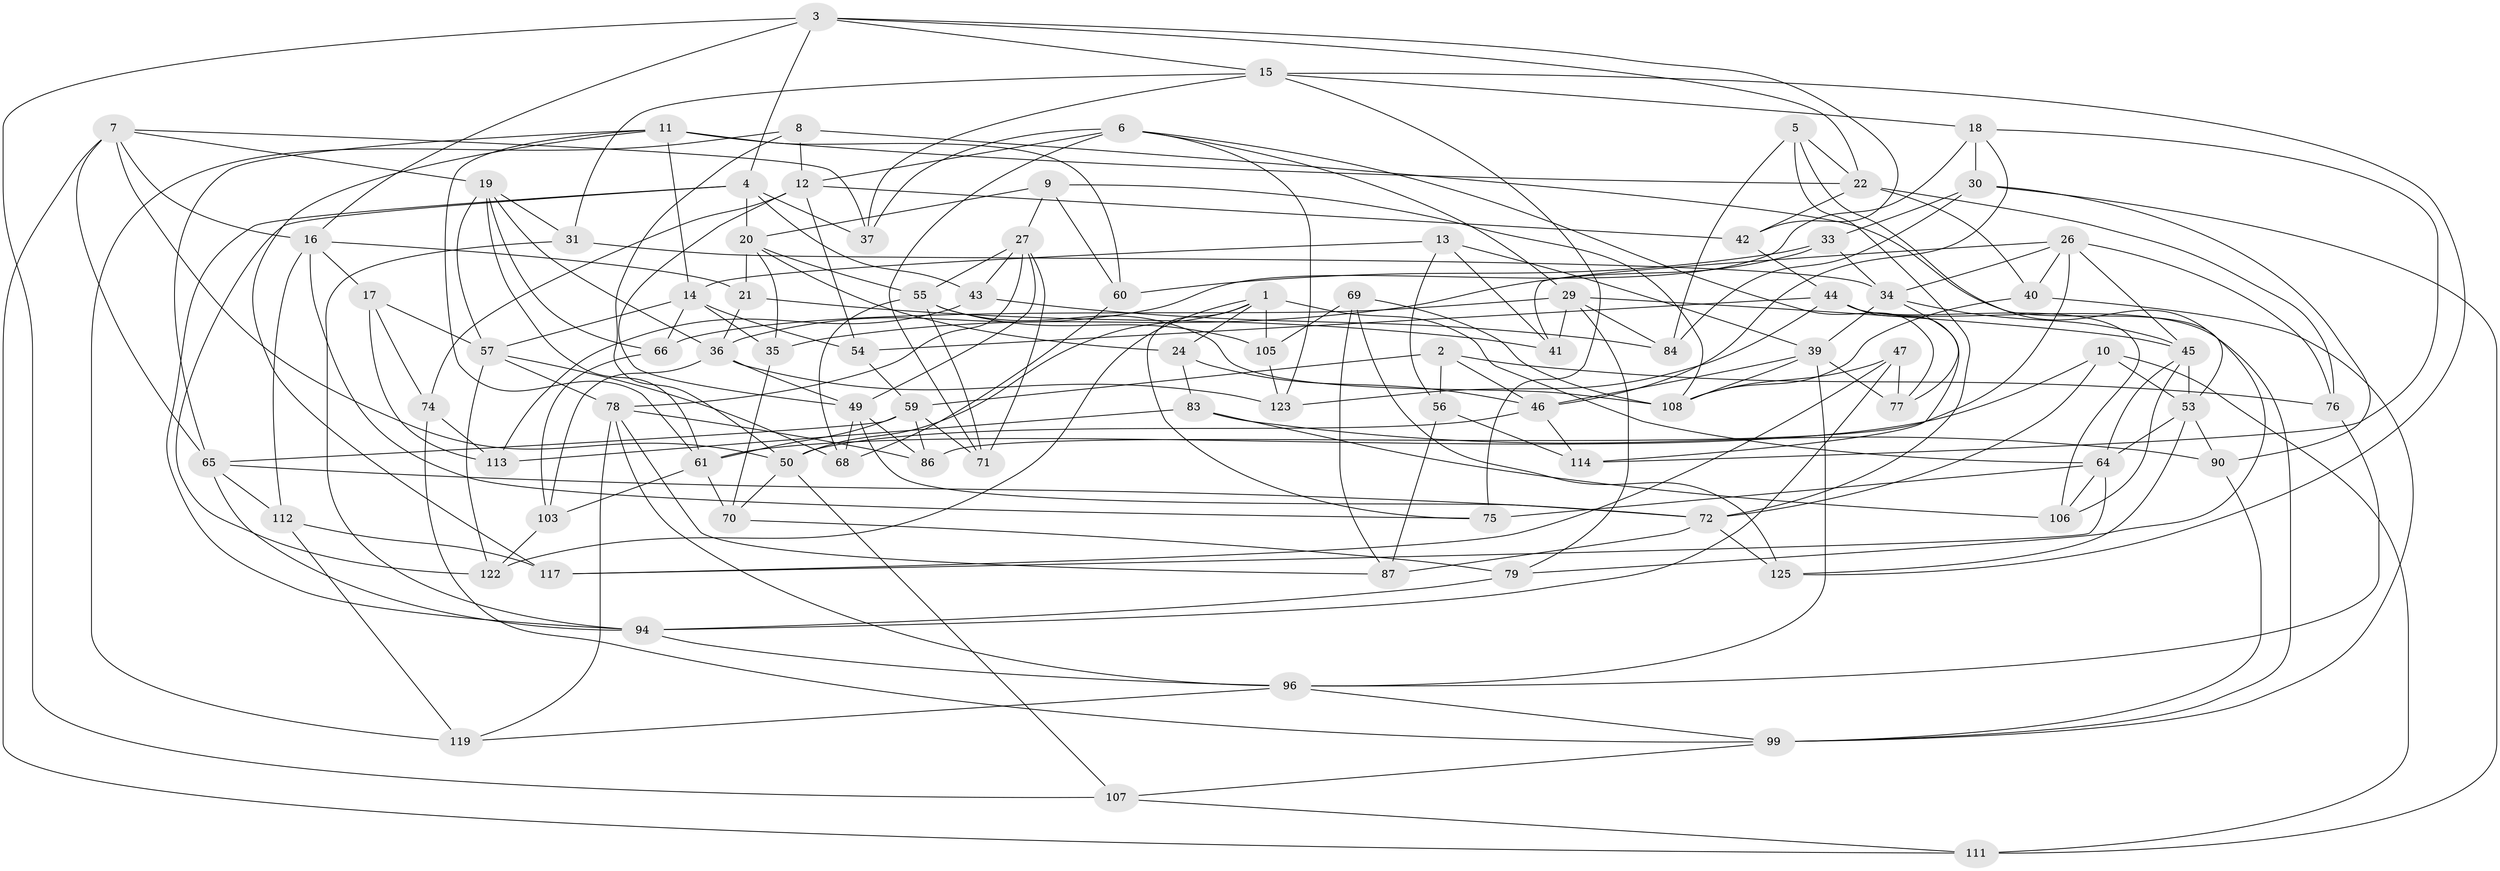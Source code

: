 // original degree distribution, {4: 1.0}
// Generated by graph-tools (version 1.1) at 2025/11/02/27/25 16:11:42]
// undirected, 88 vertices, 214 edges
graph export_dot {
graph [start="1"]
  node [color=gray90,style=filled];
  1 [super="+48"];
  2;
  3 [super="+109"];
  4 [super="+100"];
  5;
  6 [super="+118"];
  7 [super="+23"];
  8;
  9;
  10;
  11 [super="+115"];
  12 [super="+67"];
  13;
  14 [super="+38"];
  15 [super="+93"];
  16 [super="+25"];
  17;
  18 [super="+52"];
  19 [super="+51"];
  20 [super="+92"];
  21;
  22 [super="+63"];
  24;
  26 [super="+89"];
  27 [super="+28"];
  29 [super="+81"];
  30 [super="+32"];
  31;
  33;
  34 [super="+58"];
  35;
  36 [super="+91"];
  37;
  39 [super="+104"];
  40;
  41;
  42;
  43;
  44 [super="+85"];
  45 [super="+101"];
  46 [super="+62"];
  47;
  49 [super="+95"];
  50 [super="+126"];
  53 [super="+124"];
  54;
  55 [super="+73"];
  56;
  57 [super="+98"];
  59 [super="+82"];
  60;
  61 [super="+97"];
  64 [super="+116"];
  65 [super="+88"];
  66;
  68;
  69;
  70;
  71;
  72 [super="+102"];
  74;
  75;
  76;
  77;
  78 [super="+80"];
  79;
  83;
  84;
  86;
  87;
  90;
  94 [super="+120"];
  96 [super="+127"];
  99 [super="+110"];
  103;
  105;
  106;
  107;
  108 [super="+121"];
  111;
  112;
  113;
  114;
  117;
  119;
  122;
  123;
  125;
  1 -- 64;
  1 -- 122;
  1 -- 50;
  1 -- 24;
  1 -- 75;
  1 -- 105;
  2 -- 56;
  2 -- 76;
  2 -- 46;
  2 -- 59;
  3 -- 107;
  3 -- 42;
  3 -- 16;
  3 -- 22;
  3 -- 15;
  3 -- 4;
  4 -- 43;
  4 -- 122;
  4 -- 37;
  4 -- 20;
  4 -- 94;
  5 -- 79;
  5 -- 84;
  5 -- 22;
  5 -- 72;
  6 -- 71;
  6 -- 37;
  6 -- 12;
  6 -- 123;
  6 -- 77;
  6 -- 29;
  7 -- 50;
  7 -- 16;
  7 -- 19;
  7 -- 65;
  7 -- 111;
  7 -- 37;
  8 -- 119;
  8 -- 50;
  8 -- 12;
  8 -- 53;
  9 -- 108;
  9 -- 60;
  9 -- 20;
  9 -- 27;
  10 -- 53;
  10 -- 111;
  10 -- 72;
  10 -- 61;
  11 -- 14;
  11 -- 60;
  11 -- 61;
  11 -- 65;
  11 -- 117;
  11 -- 22;
  12 -- 74;
  12 -- 49;
  12 -- 42;
  12 -- 54;
  13 -- 14;
  13 -- 56;
  13 -- 39;
  13 -- 41;
  14 -- 54;
  14 -- 35;
  14 -- 66;
  14 -- 57;
  15 -- 18;
  15 -- 125;
  15 -- 75;
  15 -- 37;
  15 -- 31;
  16 -- 21;
  16 -- 17;
  16 -- 75;
  16 -- 112;
  17 -- 74;
  17 -- 113;
  17 -- 57;
  18 -- 114;
  18 -- 30 [weight=2];
  18 -- 36;
  18 -- 46;
  19 -- 31;
  19 -- 66;
  19 -- 61;
  19 -- 36;
  19 -- 57;
  20 -- 55;
  20 -- 35;
  20 -- 24;
  20 -- 21;
  21 -- 41;
  21 -- 36;
  22 -- 40;
  22 -- 42;
  22 -- 76;
  24 -- 46;
  24 -- 83;
  26 -- 86;
  26 -- 76;
  26 -- 45;
  26 -- 40;
  26 -- 41;
  26 -- 34;
  27 -- 71;
  27 -- 43;
  27 -- 55;
  27 -- 49;
  27 -- 78;
  29 -- 41;
  29 -- 66;
  29 -- 79;
  29 -- 45;
  29 -- 84;
  30 -- 90;
  30 -- 84;
  30 -- 33;
  30 -- 111;
  31 -- 94;
  31 -- 34;
  33 -- 34;
  33 -- 60;
  33 -- 35;
  34 -- 45;
  34 -- 77;
  34 -- 39;
  35 -- 70;
  36 -- 123;
  36 -- 103;
  36 -- 49;
  39 -- 77;
  39 -- 108;
  39 -- 46;
  39 -- 96;
  40 -- 108;
  40 -- 99;
  42 -- 44;
  43 -- 113;
  43 -- 84;
  44 -- 114;
  44 -- 123;
  44 -- 106;
  44 -- 54;
  44 -- 99;
  45 -- 106;
  45 -- 64;
  45 -- 53;
  46 -- 114;
  46 -- 50;
  47 -- 77;
  47 -- 108;
  47 -- 117;
  47 -- 94;
  49 -- 86;
  49 -- 68;
  49 -- 72;
  50 -- 70;
  50 -- 107;
  53 -- 125;
  53 -- 64;
  53 -- 90;
  54 -- 59;
  55 -- 68;
  55 -- 105;
  55 -- 71;
  55 -- 108;
  56 -- 87;
  56 -- 114;
  57 -- 122;
  57 -- 68;
  57 -- 78;
  59 -- 71;
  59 -- 65;
  59 -- 61;
  59 -- 86;
  60 -- 68;
  61 -- 70;
  61 -- 103;
  64 -- 117;
  64 -- 106;
  64 -- 75;
  65 -- 94;
  65 -- 112;
  65 -- 72;
  66 -- 103;
  69 -- 105;
  69 -- 87;
  69 -- 125;
  69 -- 108;
  70 -- 79;
  72 -- 125;
  72 -- 87;
  74 -- 113;
  74 -- 99;
  76 -- 96;
  78 -- 96;
  78 -- 86;
  78 -- 87;
  78 -- 119;
  79 -- 94;
  83 -- 106;
  83 -- 113;
  83 -- 90;
  90 -- 99;
  94 -- 96;
  96 -- 99;
  96 -- 119;
  99 -- 107;
  103 -- 122;
  105 -- 123;
  107 -- 111;
  112 -- 119;
  112 -- 117;
}
